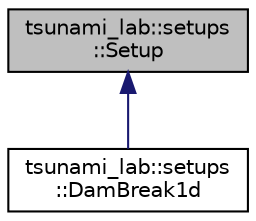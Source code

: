 digraph "tsunami_lab::setups::Setup"
{
 // LATEX_PDF_SIZE
  edge [fontname="Helvetica",fontsize="10",labelfontname="Helvetica",labelfontsize="10"];
  node [fontname="Helvetica",fontsize="10",shape=record];
  Node1 [label="tsunami_lab::setups\l::Setup",height=0.2,width=0.4,color="black", fillcolor="grey75", style="filled", fontcolor="black",tooltip=" "];
  Node1 -> Node2 [dir="back",color="midnightblue",fontsize="10",style="solid",fontname="Helvetica"];
  Node2 [label="tsunami_lab::setups\l::DamBreak1d",height=0.2,width=0.4,color="black", fillcolor="white", style="filled",URL="$classtsunami__lab_1_1setups_1_1DamBreak1d.html",tooltip=" "];
}
